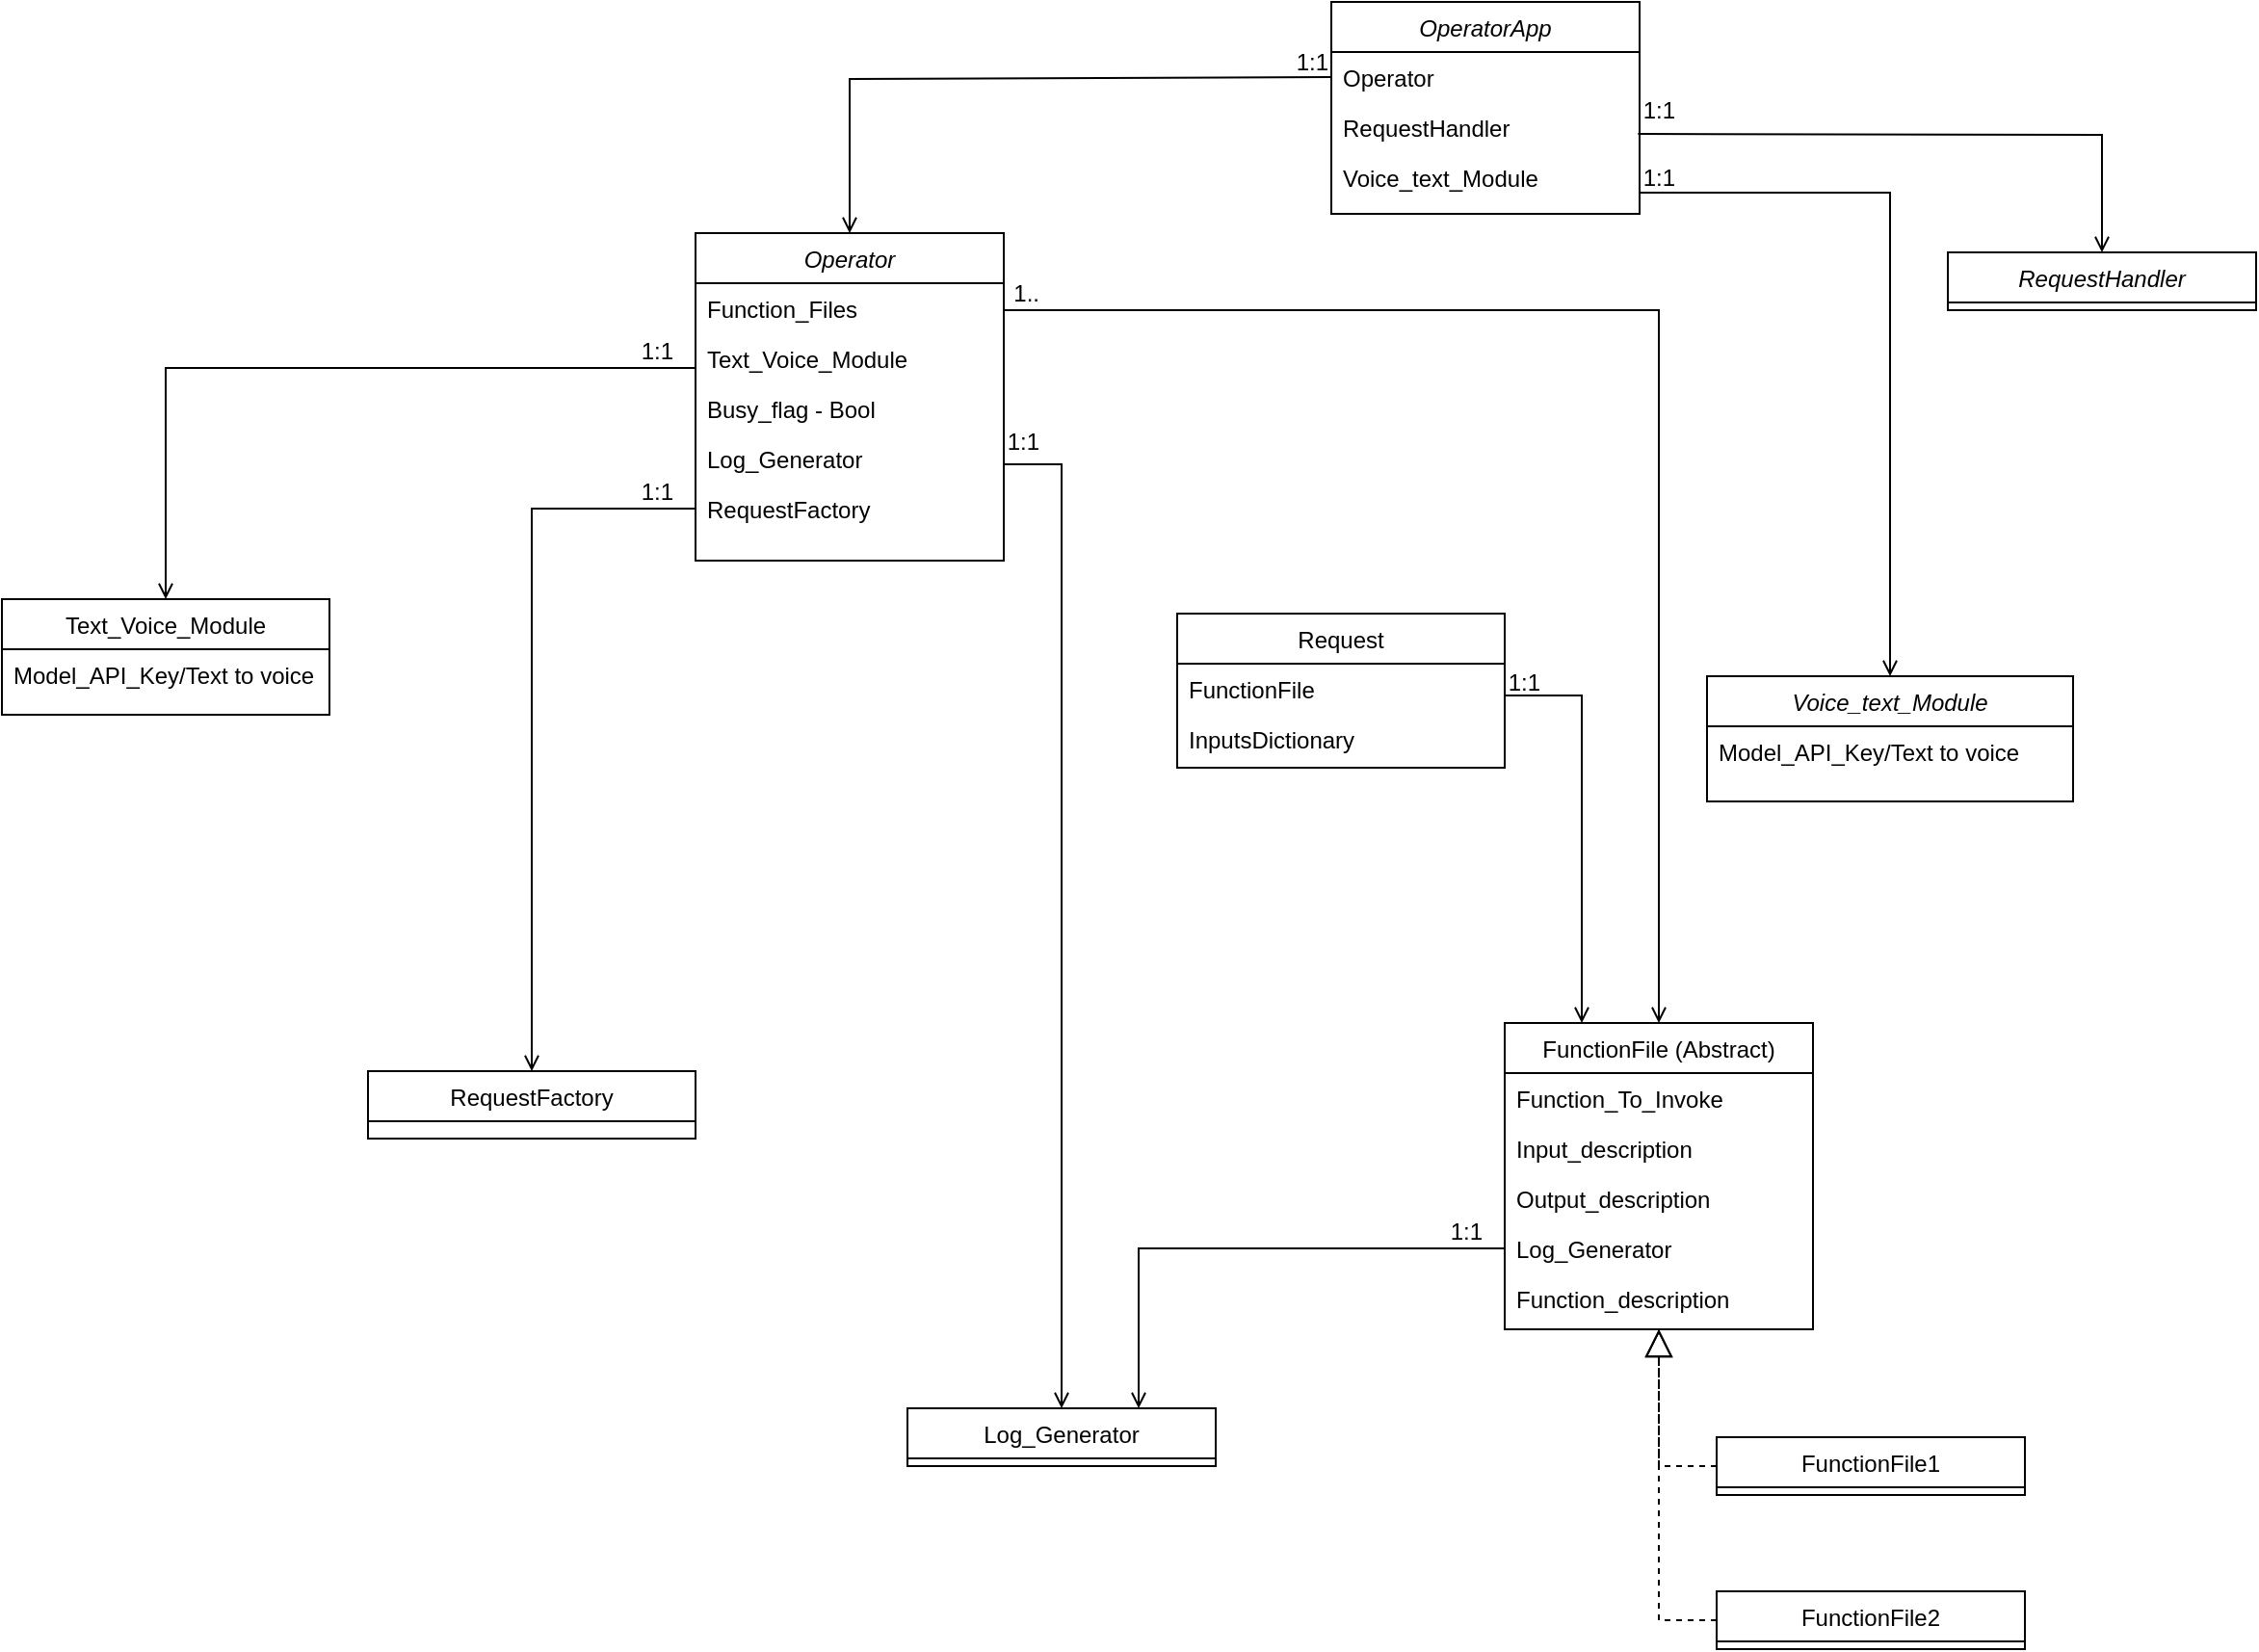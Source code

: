 <mxfile version="21.2.8" type="device">
  <diagram id="C5RBs43oDa-KdzZeNtuy" name="Page-1">
    <mxGraphModel dx="2103" dy="606" grid="1" gridSize="10" guides="1" tooltips="1" connect="1" arrows="1" fold="1" page="1" pageScale="1" pageWidth="827" pageHeight="1169" math="0" shadow="0">
      <root>
        <mxCell id="WIyWlLk6GJQsqaUBKTNV-0" />
        <mxCell id="WIyWlLk6GJQsqaUBKTNV-1" parent="WIyWlLk6GJQsqaUBKTNV-0" />
        <mxCell id="zkfFHV4jXpPFQw0GAbJ--0" value="Operator" style="swimlane;fontStyle=2;align=center;verticalAlign=top;childLayout=stackLayout;horizontal=1;startSize=26;horizontalStack=0;resizeParent=1;resizeLast=0;collapsible=1;marginBottom=0;rounded=0;shadow=0;strokeWidth=1;" parent="WIyWlLk6GJQsqaUBKTNV-1" vertex="1">
          <mxGeometry x="-140" y="240" width="160" height="170" as="geometry">
            <mxRectangle x="230" y="140" width="160" height="26" as="alternateBounds" />
          </mxGeometry>
        </mxCell>
        <mxCell id="zkfFHV4jXpPFQw0GAbJ--1" value="Function_Files" style="text;align=left;verticalAlign=top;spacingLeft=4;spacingRight=4;overflow=hidden;rotatable=0;points=[[0,0.5],[1,0.5]];portConstraint=eastwest;" parent="zkfFHV4jXpPFQw0GAbJ--0" vertex="1">
          <mxGeometry y="26" width="160" height="26" as="geometry" />
        </mxCell>
        <mxCell id="zkfFHV4jXpPFQw0GAbJ--2" value="Text_Voice_Module" style="text;align=left;verticalAlign=top;spacingLeft=4;spacingRight=4;overflow=hidden;rotatable=0;points=[[0,0.5],[1,0.5]];portConstraint=eastwest;rounded=0;shadow=0;html=0;" parent="zkfFHV4jXpPFQw0GAbJ--0" vertex="1">
          <mxGeometry y="52" width="160" height="26" as="geometry" />
        </mxCell>
        <mxCell id="MM45xadS8zxFWjZ0zWbf-0" value="Busy_flag - Bool" style="text;align=left;verticalAlign=top;spacingLeft=4;spacingRight=4;overflow=hidden;rotatable=0;points=[[0,0.5],[1,0.5]];portConstraint=eastwest;rounded=0;shadow=0;html=0;" parent="zkfFHV4jXpPFQw0GAbJ--0" vertex="1">
          <mxGeometry y="78" width="160" height="26" as="geometry" />
        </mxCell>
        <mxCell id="MM45xadS8zxFWjZ0zWbf-1" value="Log_Generator" style="text;align=left;verticalAlign=top;spacingLeft=4;spacingRight=4;overflow=hidden;rotatable=0;points=[[0,0.5],[1,0.5]];portConstraint=eastwest;rounded=0;shadow=0;html=0;" parent="zkfFHV4jXpPFQw0GAbJ--0" vertex="1">
          <mxGeometry y="104" width="160" height="26" as="geometry" />
        </mxCell>
        <mxCell id="MM45xadS8zxFWjZ0zWbf-23" value="RequestFactory" style="text;align=left;verticalAlign=top;spacingLeft=4;spacingRight=4;overflow=hidden;rotatable=0;points=[[0,0.5],[1,0.5]];portConstraint=eastwest;rounded=0;shadow=0;html=0;" parent="zkfFHV4jXpPFQw0GAbJ--0" vertex="1">
          <mxGeometry y="130" width="160" height="26" as="geometry" />
        </mxCell>
        <mxCell id="zkfFHV4jXpPFQw0GAbJ--6" value="Log_Generator" style="swimlane;fontStyle=0;align=center;verticalAlign=top;childLayout=stackLayout;horizontal=1;startSize=26;horizontalStack=0;resizeParent=1;resizeLast=0;collapsible=1;marginBottom=0;rounded=0;shadow=0;strokeWidth=1;" parent="WIyWlLk6GJQsqaUBKTNV-1" vertex="1">
          <mxGeometry x="-30" y="850" width="160" height="30" as="geometry">
            <mxRectangle x="130" y="380" width="160" height="26" as="alternateBounds" />
          </mxGeometry>
        </mxCell>
        <mxCell id="zkfFHV4jXpPFQw0GAbJ--13" value="Text_Voice_Module" style="swimlane;fontStyle=0;align=center;verticalAlign=top;childLayout=stackLayout;horizontal=1;startSize=26;horizontalStack=0;resizeParent=1;resizeLast=0;collapsible=1;marginBottom=0;rounded=0;shadow=0;strokeWidth=1;" parent="WIyWlLk6GJQsqaUBKTNV-1" vertex="1">
          <mxGeometry x="-500" y="430" width="170" height="60" as="geometry">
            <mxRectangle x="340" y="380" width="170" height="26" as="alternateBounds" />
          </mxGeometry>
        </mxCell>
        <mxCell id="zkfFHV4jXpPFQw0GAbJ--14" value="Model_API_Key/Text to voice" style="text;align=left;verticalAlign=top;spacingLeft=4;spacingRight=4;overflow=hidden;rotatable=0;points=[[0,0.5],[1,0.5]];portConstraint=eastwest;" parent="zkfFHV4jXpPFQw0GAbJ--13" vertex="1">
          <mxGeometry y="26" width="170" height="26" as="geometry" />
        </mxCell>
        <mxCell id="zkfFHV4jXpPFQw0GAbJ--17" value="FunctionFile (Abstract)" style="swimlane;fontStyle=0;align=center;verticalAlign=top;childLayout=stackLayout;horizontal=1;startSize=26;horizontalStack=0;resizeParent=1;resizeLast=0;collapsible=1;marginBottom=0;rounded=0;shadow=0;strokeWidth=1;" parent="WIyWlLk6GJQsqaUBKTNV-1" vertex="1">
          <mxGeometry x="280" y="650" width="160" height="159" as="geometry">
            <mxRectangle x="550" y="140" width="160" height="26" as="alternateBounds" />
          </mxGeometry>
        </mxCell>
        <mxCell id="zkfFHV4jXpPFQw0GAbJ--18" value="Function_To_Invoke" style="text;align=left;verticalAlign=top;spacingLeft=4;spacingRight=4;overflow=hidden;rotatable=0;points=[[0,0.5],[1,0.5]];portConstraint=eastwest;" parent="zkfFHV4jXpPFQw0GAbJ--17" vertex="1">
          <mxGeometry y="26" width="160" height="26" as="geometry" />
        </mxCell>
        <mxCell id="zkfFHV4jXpPFQw0GAbJ--19" value="Input_description" style="text;align=left;verticalAlign=top;spacingLeft=4;spacingRight=4;overflow=hidden;rotatable=0;points=[[0,0.5],[1,0.5]];portConstraint=eastwest;rounded=0;shadow=0;html=0;" parent="zkfFHV4jXpPFQw0GAbJ--17" vertex="1">
          <mxGeometry y="52" width="160" height="26" as="geometry" />
        </mxCell>
        <mxCell id="MM45xadS8zxFWjZ0zWbf-5" value="Output_description" style="text;align=left;verticalAlign=top;spacingLeft=4;spacingRight=4;overflow=hidden;rotatable=0;points=[[0,0.5],[1,0.5]];portConstraint=eastwest;rounded=0;shadow=0;html=0;" parent="zkfFHV4jXpPFQw0GAbJ--17" vertex="1">
          <mxGeometry y="78" width="160" height="26" as="geometry" />
        </mxCell>
        <mxCell id="MM45xadS8zxFWjZ0zWbf-7" value="Log_Generator" style="text;align=left;verticalAlign=top;spacingLeft=4;spacingRight=4;overflow=hidden;rotatable=0;points=[[0,0.5],[1,0.5]];portConstraint=eastwest;rounded=0;shadow=0;html=0;" parent="zkfFHV4jXpPFQw0GAbJ--17" vertex="1">
          <mxGeometry y="104" width="160" height="26" as="geometry" />
        </mxCell>
        <mxCell id="MM45xadS8zxFWjZ0zWbf-18" value="Function_description" style="text;align=left;verticalAlign=top;spacingLeft=4;spacingRight=4;overflow=hidden;rotatable=0;points=[[0,0.5],[1,0.5]];portConstraint=eastwest;rounded=0;shadow=0;html=0;" parent="zkfFHV4jXpPFQw0GAbJ--17" vertex="1">
          <mxGeometry y="130" width="160" height="26" as="geometry" />
        </mxCell>
        <mxCell id="zkfFHV4jXpPFQw0GAbJ--26" value="" style="endArrow=open;shadow=0;strokeWidth=1;rounded=0;endFill=1;edgeStyle=elbowEdgeStyle;elbow=vertical;exitX=1;exitY=0.5;exitDx=0;exitDy=0;" parent="WIyWlLk6GJQsqaUBKTNV-1" source="zkfFHV4jXpPFQw0GAbJ--1" target="zkfFHV4jXpPFQw0GAbJ--17" edge="1">
          <mxGeometry x="0.5" y="41" relative="1" as="geometry">
            <mxPoint x="20" y="312" as="sourcePoint" />
            <mxPoint x="180" y="312" as="targetPoint" />
            <mxPoint x="-40" y="32" as="offset" />
            <Array as="points">
              <mxPoint x="200" y="280" />
              <mxPoint x="200" y="280" />
            </Array>
          </mxGeometry>
        </mxCell>
        <mxCell id="zkfFHV4jXpPFQw0GAbJ--28" value="1.." style="resizable=0;align=right;verticalAlign=bottom;labelBackgroundColor=none;fontSize=12;" parent="zkfFHV4jXpPFQw0GAbJ--26" connectable="0" vertex="1">
          <mxGeometry x="1" relative="1" as="geometry">
            <mxPoint x="-320" y="-370" as="offset" />
          </mxGeometry>
        </mxCell>
        <mxCell id="MM45xadS8zxFWjZ0zWbf-3" value="" style="endArrow=open;shadow=0;strokeWidth=1;rounded=0;endFill=1;edgeStyle=elbowEdgeStyle;elbow=vertical;exitX=0;exitY=0.5;exitDx=0;exitDy=0;entryX=0.5;entryY=0;entryDx=0;entryDy=0;" parent="WIyWlLk6GJQsqaUBKTNV-1" source="zkfFHV4jXpPFQw0GAbJ--2" target="zkfFHV4jXpPFQw0GAbJ--13" edge="1">
          <mxGeometry x="0.5" y="41" relative="1" as="geometry">
            <mxPoint x="30" y="289" as="sourcePoint" />
            <mxPoint x="320" y="460" as="targetPoint" />
            <mxPoint x="-40" y="32" as="offset" />
            <Array as="points">
              <mxPoint x="-230" y="310" />
              <mxPoint x="30" y="305" />
              <mxPoint x="170" y="300" />
              <mxPoint x="210" y="290" />
            </Array>
          </mxGeometry>
        </mxCell>
        <mxCell id="MM45xadS8zxFWjZ0zWbf-4" value="1:1" style="resizable=0;align=right;verticalAlign=bottom;labelBackgroundColor=none;fontSize=12;" parent="MM45xadS8zxFWjZ0zWbf-3" connectable="0" vertex="1">
          <mxGeometry x="1" relative="1" as="geometry">
            <mxPoint x="265" y="-120" as="offset" />
          </mxGeometry>
        </mxCell>
        <mxCell id="MM45xadS8zxFWjZ0zWbf-8" value="FunctionFile2" style="swimlane;fontStyle=0;align=center;verticalAlign=top;childLayout=stackLayout;horizontal=1;startSize=26;horizontalStack=0;resizeParent=1;resizeLast=0;collapsible=1;marginBottom=0;rounded=0;shadow=0;strokeWidth=1;" parent="WIyWlLk6GJQsqaUBKTNV-1" vertex="1">
          <mxGeometry x="390" y="945" width="160" height="30" as="geometry">
            <mxRectangle x="130" y="380" width="160" height="26" as="alternateBounds" />
          </mxGeometry>
        </mxCell>
        <mxCell id="MM45xadS8zxFWjZ0zWbf-14" value="FunctionFile1" style="swimlane;fontStyle=0;align=center;verticalAlign=top;childLayout=stackLayout;horizontal=1;startSize=26;horizontalStack=0;resizeParent=1;resizeLast=0;collapsible=1;marginBottom=0;rounded=0;shadow=0;strokeWidth=1;" parent="WIyWlLk6GJQsqaUBKTNV-1" vertex="1">
          <mxGeometry x="390" y="865" width="160" height="30" as="geometry">
            <mxRectangle x="130" y="380" width="160" height="26" as="alternateBounds" />
          </mxGeometry>
        </mxCell>
        <mxCell id="MM45xadS8zxFWjZ0zWbf-16" value="" style="endArrow=block;dashed=1;endFill=0;endSize=12;html=1;rounded=0;entryX=0.5;entryY=1;entryDx=0;entryDy=0;exitX=0;exitY=0.5;exitDx=0;exitDy=0;" parent="WIyWlLk6GJQsqaUBKTNV-1" source="MM45xadS8zxFWjZ0zWbf-14" target="zkfFHV4jXpPFQw0GAbJ--17" edge="1">
          <mxGeometry width="160" relative="1" as="geometry">
            <mxPoint x="230" y="840" as="sourcePoint" />
            <mxPoint x="50" y="760" as="targetPoint" />
            <Array as="points">
              <mxPoint x="360" y="880" />
            </Array>
          </mxGeometry>
        </mxCell>
        <mxCell id="MM45xadS8zxFWjZ0zWbf-17" value="" style="endArrow=block;dashed=1;endFill=0;endSize=12;html=1;rounded=0;entryX=0.5;entryY=1;entryDx=0;entryDy=0;exitX=0;exitY=0.5;exitDx=0;exitDy=0;" parent="WIyWlLk6GJQsqaUBKTNV-1" source="MM45xadS8zxFWjZ0zWbf-8" target="zkfFHV4jXpPFQw0GAbJ--17" edge="1">
          <mxGeometry width="160" relative="1" as="geometry">
            <mxPoint x="400" y="820" as="sourcePoint" />
            <mxPoint x="370" y="761" as="targetPoint" />
            <Array as="points">
              <mxPoint x="360" y="960" />
            </Array>
          </mxGeometry>
        </mxCell>
        <mxCell id="MM45xadS8zxFWjZ0zWbf-19" value="" style="endArrow=open;shadow=0;strokeWidth=1;rounded=0;endFill=1;edgeStyle=elbowEdgeStyle;elbow=vertical;exitX=1;exitY=0.5;exitDx=0;exitDy=0;entryX=0.5;entryY=0;entryDx=0;entryDy=0;" parent="WIyWlLk6GJQsqaUBKTNV-1" source="MM45xadS8zxFWjZ0zWbf-1" target="zkfFHV4jXpPFQw0GAbJ--6" edge="1">
          <mxGeometry x="0.5" y="41" relative="1" as="geometry">
            <mxPoint x="-240" y="340" as="sourcePoint" />
            <mxPoint x="-199" y="515" as="targetPoint" />
            <mxPoint x="-40" y="32" as="offset" />
            <Array as="points">
              <mxPoint x="90" y="360" />
              <mxPoint x="-90" y="335" />
              <mxPoint x="-50" y="325" />
            </Array>
          </mxGeometry>
        </mxCell>
        <mxCell id="MM45xadS8zxFWjZ0zWbf-20" value="1:1" style="resizable=0;align=right;verticalAlign=bottom;labelBackgroundColor=none;fontSize=12;" parent="MM45xadS8zxFWjZ0zWbf-19" connectable="0" vertex="1">
          <mxGeometry x="1" relative="1" as="geometry">
            <mxPoint x="-10" y="-493" as="offset" />
          </mxGeometry>
        </mxCell>
        <mxCell id="MM45xadS8zxFWjZ0zWbf-21" value="" style="endArrow=open;shadow=0;strokeWidth=1;rounded=0;endFill=1;edgeStyle=elbowEdgeStyle;elbow=vertical;entryX=0.75;entryY=0;entryDx=0;entryDy=0;exitX=0;exitY=0.5;exitDx=0;exitDy=0;" parent="WIyWlLk6GJQsqaUBKTNV-1" source="MM45xadS8zxFWjZ0zWbf-7" target="zkfFHV4jXpPFQw0GAbJ--6" edge="1">
          <mxGeometry x="0.5" y="41" relative="1" as="geometry">
            <mxPoint x="240" y="740" as="sourcePoint" />
            <mxPoint x="210" y="1053" as="targetPoint" />
            <mxPoint x="-40" y="32" as="offset" />
            <Array as="points">
              <mxPoint x="190" y="767" />
              <mxPoint x="180" y="865" />
              <mxPoint x="10" y="708" />
              <mxPoint x="50" y="698" />
            </Array>
          </mxGeometry>
        </mxCell>
        <mxCell id="MM45xadS8zxFWjZ0zWbf-22" value="1:1" style="resizable=0;align=right;verticalAlign=bottom;labelBackgroundColor=none;fontSize=12;" parent="MM45xadS8zxFWjZ0zWbf-21" connectable="0" vertex="1">
          <mxGeometry x="1" relative="1" as="geometry">
            <mxPoint x="180" y="-83" as="offset" />
          </mxGeometry>
        </mxCell>
        <mxCell id="MM45xadS8zxFWjZ0zWbf-24" value="RequestFactory" style="swimlane;fontStyle=0;align=center;verticalAlign=top;childLayout=stackLayout;horizontal=1;startSize=26;horizontalStack=0;resizeParent=1;resizeLast=0;collapsible=1;marginBottom=0;rounded=0;shadow=0;strokeWidth=1;" parent="WIyWlLk6GJQsqaUBKTNV-1" vertex="1">
          <mxGeometry x="-310" y="675" width="170" height="35" as="geometry">
            <mxRectangle x="340" y="380" width="170" height="26" as="alternateBounds" />
          </mxGeometry>
        </mxCell>
        <mxCell id="MM45xadS8zxFWjZ0zWbf-26" value="" style="endArrow=open;shadow=0;strokeWidth=1;rounded=0;endFill=1;edgeStyle=elbowEdgeStyle;elbow=vertical;exitX=0;exitY=0.5;exitDx=0;exitDy=0;entryX=0.5;entryY=0;entryDx=0;entryDy=0;" parent="WIyWlLk6GJQsqaUBKTNV-1" source="MM45xadS8zxFWjZ0zWbf-23" target="MM45xadS8zxFWjZ0zWbf-24" edge="1">
          <mxGeometry x="0.5" y="41" relative="1" as="geometry">
            <mxPoint x="-155" y="410" as="sourcePoint" />
            <mxPoint x="-280" y="625" as="targetPoint" />
            <mxPoint x="-40" y="32" as="offset" />
            <Array as="points">
              <mxPoint x="-210" y="383" />
              <mxPoint x="15" y="410" />
              <mxPoint x="155" y="405" />
              <mxPoint x="195" y="395" />
            </Array>
          </mxGeometry>
        </mxCell>
        <mxCell id="MM45xadS8zxFWjZ0zWbf-27" value="1:1" style="resizable=0;align=right;verticalAlign=bottom;labelBackgroundColor=none;fontSize=12;" parent="MM45xadS8zxFWjZ0zWbf-26" connectable="0" vertex="1">
          <mxGeometry x="1" relative="1" as="geometry">
            <mxPoint x="75" y="-292" as="offset" />
          </mxGeometry>
        </mxCell>
        <mxCell id="MM45xadS8zxFWjZ0zWbf-28" value="OperatorApp" style="swimlane;fontStyle=2;align=center;verticalAlign=top;childLayout=stackLayout;horizontal=1;startSize=26;horizontalStack=0;resizeParent=1;resizeLast=0;collapsible=1;marginBottom=0;rounded=0;shadow=0;strokeWidth=1;" parent="WIyWlLk6GJQsqaUBKTNV-1" vertex="1">
          <mxGeometry x="190" y="120" width="160" height="110" as="geometry">
            <mxRectangle x="230" y="140" width="160" height="26" as="alternateBounds" />
          </mxGeometry>
        </mxCell>
        <mxCell id="MM45xadS8zxFWjZ0zWbf-29" value="Operator" style="text;align=left;verticalAlign=top;spacingLeft=4;spacingRight=4;overflow=hidden;rotatable=0;points=[[0,0.5],[1,0.5]];portConstraint=eastwest;" parent="MM45xadS8zxFWjZ0zWbf-28" vertex="1">
          <mxGeometry y="26" width="160" height="26" as="geometry" />
        </mxCell>
        <mxCell id="MM45xadS8zxFWjZ0zWbf-30" value="RequestHandler" style="text;align=left;verticalAlign=top;spacingLeft=4;spacingRight=4;overflow=hidden;rotatable=0;points=[[0,0.5],[1,0.5]];portConstraint=eastwest;rounded=0;shadow=0;html=0;" parent="MM45xadS8zxFWjZ0zWbf-28" vertex="1">
          <mxGeometry y="52" width="160" height="26" as="geometry" />
        </mxCell>
        <mxCell id="MM45xadS8zxFWjZ0zWbf-42" value="Voice_text_Module" style="text;align=left;verticalAlign=top;spacingLeft=4;spacingRight=4;overflow=hidden;rotatable=0;points=[[0,0.5],[1,0.5]];portConstraint=eastwest;rounded=0;shadow=0;html=0;" parent="MM45xadS8zxFWjZ0zWbf-28" vertex="1">
          <mxGeometry y="78" width="160" height="26" as="geometry" />
        </mxCell>
        <mxCell id="MM45xadS8zxFWjZ0zWbf-34" value="" style="endArrow=open;shadow=0;strokeWidth=1;rounded=0;endFill=1;edgeStyle=elbowEdgeStyle;elbow=vertical;exitX=0;exitY=0.5;exitDx=0;exitDy=0;entryX=0.5;entryY=0;entryDx=0;entryDy=0;" parent="WIyWlLk6GJQsqaUBKTNV-1" source="MM45xadS8zxFWjZ0zWbf-29" target="zkfFHV4jXpPFQw0GAbJ--0" edge="1">
          <mxGeometry x="0.5" y="41" relative="1" as="geometry">
            <mxPoint x="65" y="160" as="sourcePoint" />
            <mxPoint x="155" y="483" as="targetPoint" />
            <mxPoint x="-40" y="32" as="offset" />
            <Array as="points">
              <mxPoint x="170" y="160" />
              <mxPoint x="-5" y="128" />
            </Array>
          </mxGeometry>
        </mxCell>
        <mxCell id="MM45xadS8zxFWjZ0zWbf-35" value="1:1" style="resizable=0;align=right;verticalAlign=bottom;labelBackgroundColor=none;fontSize=12;" parent="MM45xadS8zxFWjZ0zWbf-34" connectable="0" vertex="1">
          <mxGeometry x="1" relative="1" as="geometry">
            <mxPoint x="430" y="-55" as="offset" />
          </mxGeometry>
        </mxCell>
        <mxCell id="MM45xadS8zxFWjZ0zWbf-36" value="RequestHandler" style="swimlane;fontStyle=2;align=center;verticalAlign=top;childLayout=stackLayout;horizontal=1;startSize=26;horizontalStack=0;resizeParent=1;resizeLast=0;collapsible=1;marginBottom=0;rounded=0;shadow=0;strokeWidth=1;" parent="WIyWlLk6GJQsqaUBKTNV-1" vertex="1">
          <mxGeometry x="510" y="250" width="160" height="30" as="geometry">
            <mxRectangle x="230" y="140" width="160" height="26" as="alternateBounds" />
          </mxGeometry>
        </mxCell>
        <mxCell id="MM45xadS8zxFWjZ0zWbf-39" value="" style="endArrow=open;shadow=0;strokeWidth=1;rounded=0;endFill=1;edgeStyle=elbowEdgeStyle;elbow=vertical;exitX=0.995;exitY=0.635;exitDx=0;exitDy=0;entryX=0.5;entryY=0;entryDx=0;entryDy=0;exitPerimeter=0;" parent="WIyWlLk6GJQsqaUBKTNV-1" source="MM45xadS8zxFWjZ0zWbf-30" target="MM45xadS8zxFWjZ0zWbf-36" edge="1">
          <mxGeometry x="0.5" y="41" relative="1" as="geometry">
            <mxPoint x="700" y="169" as="sourcePoint" />
            <mxPoint x="450" y="250" as="targetPoint" />
            <mxPoint x="-40" y="32" as="offset" />
            <Array as="points">
              <mxPoint x="400" y="189" />
            </Array>
          </mxGeometry>
        </mxCell>
        <mxCell id="MM45xadS8zxFWjZ0zWbf-41" value="1:1" style="resizable=0;align=right;verticalAlign=bottom;labelBackgroundColor=none;fontSize=12;" parent="WIyWlLk6GJQsqaUBKTNV-1" connectable="0" vertex="1">
          <mxGeometry x="190" y="159.999" as="geometry" />
        </mxCell>
        <mxCell id="MM45xadS8zxFWjZ0zWbf-43" value="" style="endArrow=open;shadow=0;strokeWidth=1;rounded=0;endFill=1;edgeStyle=elbowEdgeStyle;elbow=vertical;exitX=1;exitY=0.5;exitDx=0;exitDy=0;entryX=0.5;entryY=0;entryDx=0;entryDy=0;" parent="WIyWlLk6GJQsqaUBKTNV-1" source="MM45xadS8zxFWjZ0zWbf-42" target="MM45xadS8zxFWjZ0zWbf-44" edge="1">
          <mxGeometry x="0.5" y="41" relative="1" as="geometry">
            <mxPoint x="359" y="219" as="sourcePoint" />
            <mxPoint x="440" y="430" as="targetPoint" />
            <mxPoint x="-40" y="32" as="offset" />
            <Array as="points">
              <mxPoint x="410" y="219" />
            </Array>
          </mxGeometry>
        </mxCell>
        <mxCell id="MM45xadS8zxFWjZ0zWbf-44" value="Voice_text_Module" style="swimlane;fontStyle=2;align=center;verticalAlign=top;childLayout=stackLayout;horizontal=1;startSize=26;horizontalStack=0;resizeParent=1;resizeLast=0;collapsible=1;marginBottom=0;rounded=0;shadow=0;strokeWidth=1;" parent="WIyWlLk6GJQsqaUBKTNV-1" vertex="1">
          <mxGeometry x="385" y="470" width="190" height="65" as="geometry">
            <mxRectangle x="230" y="140" width="160" height="26" as="alternateBounds" />
          </mxGeometry>
        </mxCell>
        <mxCell id="MM45xadS8zxFWjZ0zWbf-46" value="Model_API_Key/Text to voice" style="text;align=left;verticalAlign=top;spacingLeft=4;spacingRight=4;overflow=hidden;rotatable=0;points=[[0,0.5],[1,0.5]];portConstraint=eastwest;" parent="MM45xadS8zxFWjZ0zWbf-44" vertex="1">
          <mxGeometry y="26" width="190" height="26" as="geometry" />
        </mxCell>
        <mxCell id="MM45xadS8zxFWjZ0zWbf-47" value="1:1" style="resizable=0;align=right;verticalAlign=bottom;labelBackgroundColor=none;fontSize=12;" parent="WIyWlLk6GJQsqaUBKTNV-1" connectable="0" vertex="1">
          <mxGeometry x="370" y="219.997" as="geometry" />
        </mxCell>
        <mxCell id="0CHdL_-u2kapJZHBVI8m-0" value="Request" style="swimlane;fontStyle=0;align=center;verticalAlign=top;childLayout=stackLayout;horizontal=1;startSize=26;horizontalStack=0;resizeParent=1;resizeLast=0;collapsible=1;marginBottom=0;rounded=0;shadow=0;strokeWidth=1;" parent="WIyWlLk6GJQsqaUBKTNV-1" vertex="1">
          <mxGeometry x="110" y="437.5" width="170" height="80" as="geometry">
            <mxRectangle x="340" y="380" width="170" height="26" as="alternateBounds" />
          </mxGeometry>
        </mxCell>
        <mxCell id="0CHdL_-u2kapJZHBVI8m-1" value="FunctionFile" style="text;align=left;verticalAlign=top;spacingLeft=4;spacingRight=4;overflow=hidden;rotatable=0;points=[[0,0.5],[1,0.5]];portConstraint=eastwest;" parent="0CHdL_-u2kapJZHBVI8m-0" vertex="1">
          <mxGeometry y="26" width="170" height="26" as="geometry" />
        </mxCell>
        <mxCell id="0CHdL_-u2kapJZHBVI8m-2" value="InputsDictionary" style="text;align=left;verticalAlign=top;spacingLeft=4;spacingRight=4;overflow=hidden;rotatable=0;points=[[0,0.5],[1,0.5]];portConstraint=eastwest;" parent="0CHdL_-u2kapJZHBVI8m-0" vertex="1">
          <mxGeometry y="52" width="170" height="26" as="geometry" />
        </mxCell>
        <mxCell id="0CHdL_-u2kapJZHBVI8m-3" value="" style="endArrow=open;shadow=0;strokeWidth=1;rounded=0;endFill=1;edgeStyle=elbowEdgeStyle;elbow=vertical;entryX=0.25;entryY=0;entryDx=0;entryDy=0;exitX=1;exitY=0.5;exitDx=0;exitDy=0;" parent="WIyWlLk6GJQsqaUBKTNV-1" source="0CHdL_-u2kapJZHBVI8m-1" target="zkfFHV4jXpPFQw0GAbJ--17" edge="1">
          <mxGeometry x="0.5" y="41" relative="1" as="geometry">
            <mxPoint x="340" y="567" as="sourcePoint" />
            <mxPoint x="150" y="650" as="targetPoint" />
            <mxPoint x="-40" y="32" as="offset" />
            <Array as="points">
              <mxPoint x="310" y="480" />
              <mxPoint x="240" y="665" />
              <mxPoint x="70" y="508" />
              <mxPoint x="110" y="498" />
            </Array>
          </mxGeometry>
        </mxCell>
        <mxCell id="0CHdL_-u2kapJZHBVI8m-4" value="1:1" style="resizable=0;align=right;verticalAlign=bottom;labelBackgroundColor=none;fontSize=12;" parent="0CHdL_-u2kapJZHBVI8m-3" connectable="0" vertex="1">
          <mxGeometry x="1" relative="1" as="geometry">
            <mxPoint x="-20" y="-168" as="offset" />
          </mxGeometry>
        </mxCell>
      </root>
    </mxGraphModel>
  </diagram>
</mxfile>
